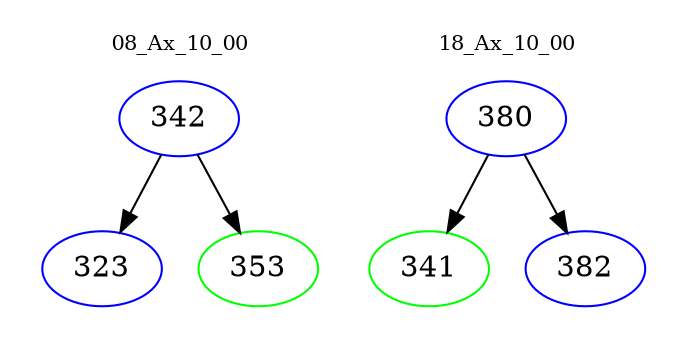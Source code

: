 digraph{
subgraph cluster_0 {
color = white
label = "08_Ax_10_00";
fontsize=10;
T0_342 [label="342", color="blue"]
T0_342 -> T0_323 [color="black"]
T0_323 [label="323", color="blue"]
T0_342 -> T0_353 [color="black"]
T0_353 [label="353", color="green"]
}
subgraph cluster_1 {
color = white
label = "18_Ax_10_00";
fontsize=10;
T1_380 [label="380", color="blue"]
T1_380 -> T1_341 [color="black"]
T1_341 [label="341", color="green"]
T1_380 -> T1_382 [color="black"]
T1_382 [label="382", color="blue"]
}
}
